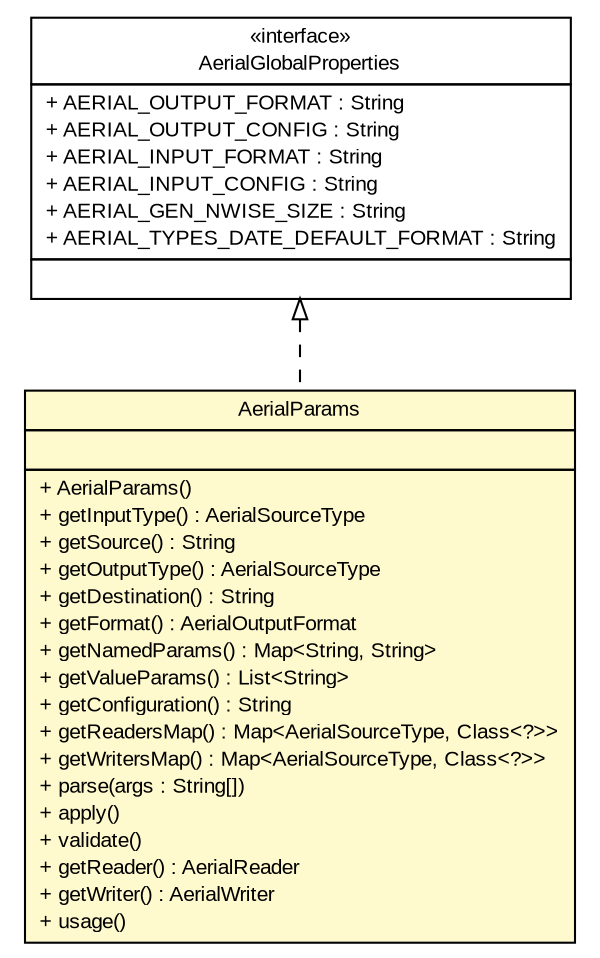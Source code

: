 #!/usr/local/bin/dot
#
# Class diagram 
# Generated by UMLGraph version R5_6 (http://www.umlgraph.org/)
#

digraph G {
	edge [fontname="arial",fontsize=10,labelfontname="arial",labelfontsize=10];
	node [fontname="arial",fontsize=10,shape=plaintext];
	nodesep=0.25;
	ranksep=0.5;
	// com.github.mkolisnyk.aerial.core.AerialGlobalProperties
	c2101 [label=<<table title="com.github.mkolisnyk.aerial.core.AerialGlobalProperties" border="0" cellborder="1" cellspacing="0" cellpadding="2" port="p" href="../AerialGlobalProperties.html">
		<tr><td><table border="0" cellspacing="0" cellpadding="1">
<tr><td align="center" balign="center"> &#171;interface&#187; </td></tr>
<tr><td align="center" balign="center"> AerialGlobalProperties </td></tr>
		</table></td></tr>
		<tr><td><table border="0" cellspacing="0" cellpadding="1">
<tr><td align="left" balign="left"> + AERIAL_OUTPUT_FORMAT : String </td></tr>
<tr><td align="left" balign="left"> + AERIAL_OUTPUT_CONFIG : String </td></tr>
<tr><td align="left" balign="left"> + AERIAL_INPUT_FORMAT : String </td></tr>
<tr><td align="left" balign="left"> + AERIAL_INPUT_CONFIG : String </td></tr>
<tr><td align="left" balign="left"> + AERIAL_GEN_NWISE_SIZE : String </td></tr>
<tr><td align="left" balign="left"> + AERIAL_TYPES_DATE_DEFAULT_FORMAT : String </td></tr>
		</table></td></tr>
		<tr><td><table border="0" cellspacing="0" cellpadding="1">
<tr><td align="left" balign="left">  </td></tr>
		</table></td></tr>
		</table>>, URL="../AerialGlobalProperties.html", fontname="arial", fontcolor="black", fontsize=10.0];
	// com.github.mkolisnyk.aerial.core.params.AerialParams
	c2103 [label=<<table title="com.github.mkolisnyk.aerial.core.params.AerialParams" border="0" cellborder="1" cellspacing="0" cellpadding="2" port="p" bgcolor="lemonChiffon" href="./AerialParams.html">
		<tr><td><table border="0" cellspacing="0" cellpadding="1">
<tr><td align="center" balign="center"> AerialParams </td></tr>
		</table></td></tr>
		<tr><td><table border="0" cellspacing="0" cellpadding="1">
<tr><td align="left" balign="left">  </td></tr>
		</table></td></tr>
		<tr><td><table border="0" cellspacing="0" cellpadding="1">
<tr><td align="left" balign="left"> + AerialParams() </td></tr>
<tr><td align="left" balign="left"> + getInputType() : AerialSourceType </td></tr>
<tr><td align="left" balign="left"> + getSource() : String </td></tr>
<tr><td align="left" balign="left"> + getOutputType() : AerialSourceType </td></tr>
<tr><td align="left" balign="left"> + getDestination() : String </td></tr>
<tr><td align="left" balign="left"> + getFormat() : AerialOutputFormat </td></tr>
<tr><td align="left" balign="left"> + getNamedParams() : Map&lt;String, String&gt; </td></tr>
<tr><td align="left" balign="left"> + getValueParams() : List&lt;String&gt; </td></tr>
<tr><td align="left" balign="left"> + getConfiguration() : String </td></tr>
<tr><td align="left" balign="left"> + getReadersMap() : Map&lt;AerialSourceType, Class&lt;?&gt;&gt; </td></tr>
<tr><td align="left" balign="left"> + getWritersMap() : Map&lt;AerialSourceType, Class&lt;?&gt;&gt; </td></tr>
<tr><td align="left" balign="left"> + parse(args : String[]) </td></tr>
<tr><td align="left" balign="left"> + apply() </td></tr>
<tr><td align="left" balign="left"> + validate() </td></tr>
<tr><td align="left" balign="left"> + getReader() : AerialReader </td></tr>
<tr><td align="left" balign="left"> + getWriter() : AerialWriter </td></tr>
<tr><td align="left" balign="left"> + usage() </td></tr>
		</table></td></tr>
		</table>>, URL="./AerialParams.html", fontname="arial", fontcolor="black", fontsize=10.0];
	//com.github.mkolisnyk.aerial.core.params.AerialParams implements com.github.mkolisnyk.aerial.core.AerialGlobalProperties
	c2101:p -> c2103:p [dir=back,arrowtail=empty,style=dashed];
}

